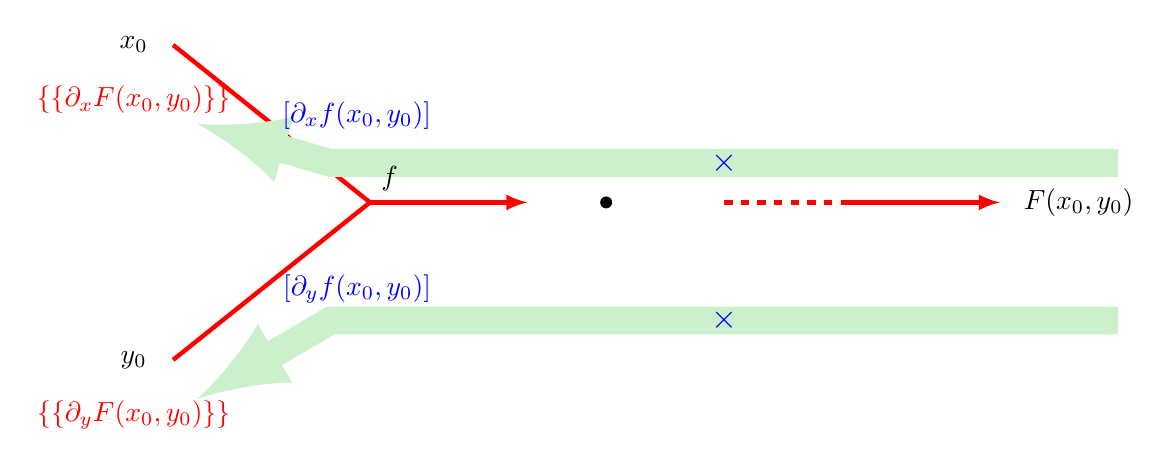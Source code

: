 \begin{tikzpicture}

%  \fill (0,-2) circle (0.5ex);
 \fill (6,0) circle (0.5ex);
%  \fill (11,0) circle (0.5ex);

\node at (0,2) {$x_0$};
\node at (0,-2) {$y_0$};

\node[red] at (0,1.3) {$\{\{\partial_x F(x_0,y_0)\}\}$};
\node[red] at (0,-2.7) {$\{\{\partial_y F(x_0,y_0)\}\}$};

%\node at (6.25,0) {$z_0=f(x_0,y_0)$};
\node at (12,0) {$F(x_0,y_0)$};

\draw[ultra thick,red]  (0.5,2) -- (3,0);
\draw[ultra thick,red] (0.5,-2) -- (3,0);
\draw[dashed,ultra thick,red] (7.5,0) -- ++(1.5,0) ;
\draw[->,>=latex,ultra thick,red] (9,0) -- ++(2,0) ;

\draw[->,>=latex,ultra thick,green!70!black!20,line width=10pt] (12.5,-1.5) to node[midway,blue,scale=1.2]{$\times$} ++(-10,0) to ++(-1.7,-1) ;

\draw[->,>=latex,ultra thick,green!70!black!20,line width=10pt] (12.5,0.5) to node[midway,blue,scale=1.2]{$\times$} ++(-10,0) to ++(-1.7,+0.5) ;

 \draw[->,>=latex,ultra thick,red] (3,0) -- ++(2,0) node[pos=0,above right,black,scale=1]{$f$} ;

 \node[blue,left] at (3.9,1.1) {$[\partial_x f(x_0,y_0)]$};
 \node[blue,left] at (3.9,-1.1) {$[\partial_y f(x_0,y_0)]$};

\end{tikzpicture}